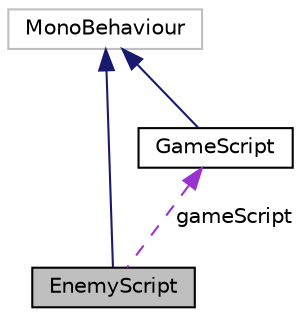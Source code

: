 digraph "EnemyScript"
{
 // LATEX_PDF_SIZE
  edge [fontname="Helvetica",fontsize="10",labelfontname="Helvetica",labelfontsize="10"];
  node [fontname="Helvetica",fontsize="10",shape=record];
  Node1 [label="EnemyScript",height=0.2,width=0.4,color="black", fillcolor="grey75", style="filled", fontcolor="black",tooltip=" "];
  Node2 -> Node1 [dir="back",color="midnightblue",fontsize="10",style="solid",fontname="Helvetica"];
  Node2 [label="MonoBehaviour",height=0.2,width=0.4,color="grey75", fillcolor="white", style="filled",tooltip=" "];
  Node3 -> Node1 [dir="back",color="darkorchid3",fontsize="10",style="dashed",label=" gameScript" ,fontname="Helvetica"];
  Node3 [label="GameScript",height=0.2,width=0.4,color="black", fillcolor="white", style="filled",URL="$class_game_script.html",tooltip=" "];
  Node2 -> Node3 [dir="back",color="midnightblue",fontsize="10",style="solid",fontname="Helvetica"];
}
